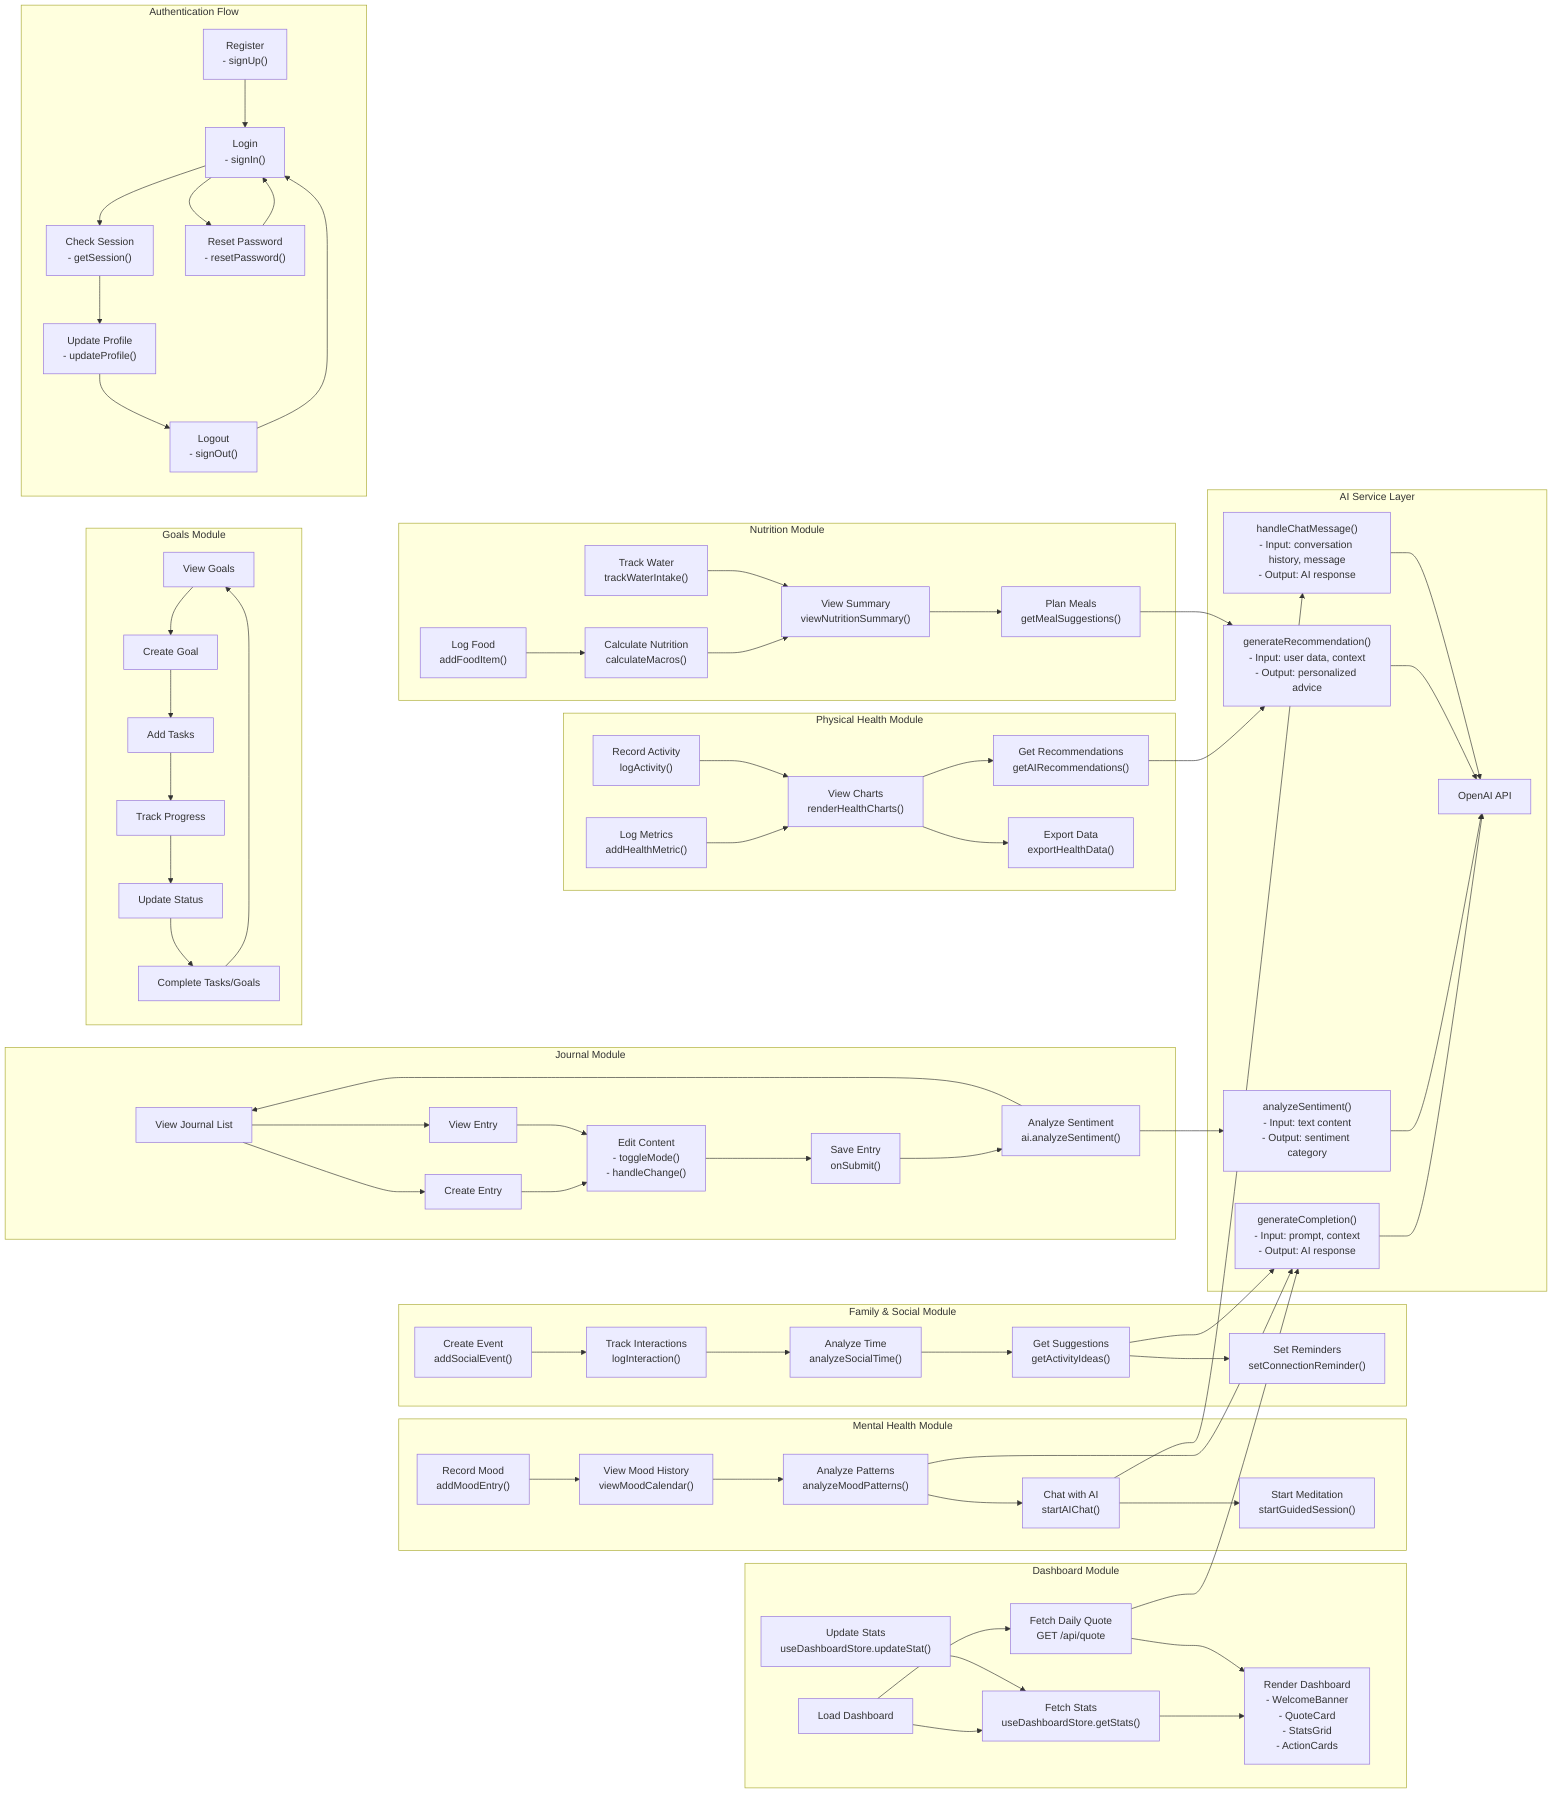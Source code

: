 flowchart LR
    subgraph "Dashboard Module"
        DB_Load["Load Dashboard"]
        DB_FetchStats["Fetch Stats\nuseDashboardStore.getStats()"]
        DB_FetchQuote["Fetch Daily Quote\nGET /api/quote"]
        DB_Render["Render Dashboard\n- WelcomeBanner\n- QuoteCard\n- StatsGrid\n- ActionCards"]
        DB_Update["Update Stats\nuseDashboardStore.updateStat()"]
        
        DB_Load --> DB_FetchStats
        DB_Load --> DB_FetchQuote
        DB_FetchStats --> DB_Render
        DB_FetchQuote --> DB_Render
        DB_Update --> DB_FetchStats
    end
    
    subgraph "Journal Module"
        J_List["View Journal List"]
        J_Create["Create Entry"]
        J_Edit["Edit Content\n- toggleMode()\n- handleChange()"]
        J_Save["Save Entry\nonSubmit()"]
        J_Analyze["Analyze Sentiment\nai.analyzeSentiment()"]
        J_View["View Entry"]
        
        J_List --> J_View
        J_List --> J_Create
        J_Create --> J_Edit
        J_View --> J_Edit
        J_Edit --> J_Save
        J_Save --> J_Analyze
        J_Analyze --> J_List
    end
    
    subgraph "Goals Module"
        G_List["View Goals"]
        G_Create["Create Goal"]
        G_AddTask["Add Tasks"]
        G_Track["Track Progress"]
        G_Update["Update Status"]
        G_Complete["Complete Tasks/Goals"]
        
        G_List --> G_Create
        G_Create --> G_AddTask
        G_AddTask --> G_Track
        G_Track --> G_Update
        G_Update --> G_Complete
        G_Complete --> G_List
    end
    
    subgraph "Mental Health Module"
        MH_Record["Record Mood\naddMoodEntry()"]
        MH_View["View Mood History\nviewMoodCalendar()"]
        MH_Chat["Chat with AI\nstartAIChat()"]
        MH_Analyze["Analyze Patterns\nanalyzeMoodPatterns()"]
        MH_Meditate["Start Meditation\nstartGuidedSession()"]
        
        MH_Record --> MH_View
        MH_View --> MH_Analyze
        MH_Analyze --> MH_Chat
        MH_Chat --> MH_Meditate
    end
    
    subgraph "Physical Health Module"
        PH_Log["Log Metrics\naddHealthMetric()"]
        PH_Activity["Record Activity\nlogActivity()"]
        PH_Chart["View Charts\nrenderHealthCharts()"]
        PH_Recommend["Get Recommendations\ngetAIRecommendations()"]
        PH_Export["Export Data\nexportHealthData()"]
        
        PH_Log --> PH_Chart
        PH_Activity --> PH_Chart
        PH_Chart --> PH_Recommend
        PH_Chart --> PH_Export
    end
    
    subgraph "Nutrition Module"
        N_Log["Log Food\naddFoodItem()"]
        N_Calculate["Calculate Nutrition\ncalculateMacros()"]
        N_Track["Track Water\ntrackWaterIntake()"]
        N_View["View Summary\nviewNutritionSummary()"]
        N_Plan["Plan Meals\ngetMealSuggestions()"]
        
        N_Log --> N_Calculate
        N_Calculate --> N_View
        N_Track --> N_View
        N_View --> N_Plan
    end
    
    subgraph "Family & Social Module"
        S_Event["Create Event\naddSocialEvent()"]
        S_Track["Track Interactions\nlogInteraction()"]
        S_Analyze["Analyze Time\nanalyzeSocialTime()"]
        S_Suggest["Get Suggestions\ngetActivityIdeas()"]
        S_Reminder["Set Reminders\nsetConnectionReminder()"]
        
        S_Event --> S_Track
        S_Track --> S_Analyze
        S_Analyze --> S_Suggest
        S_Suggest --> S_Reminder
    end
    
    subgraph "AI Service Layer"
        AI_Complete["generateCompletion()\n- Input: prompt, context\n- Output: AI response"]
        AI_Sentiment["analyzeSentiment()\n- Input: text content\n- Output: sentiment category"]
        AI_Recommend["generateRecommendation()\n- Input: user data, context\n- Output: personalized advice"] 
        AI_Chat["handleChatMessage()\n- Input: conversation history, message\n- Output: AI response"]
        
        OpenAI["OpenAI API"]
        
        AI_Complete --> OpenAI
        AI_Sentiment --> OpenAI
        AI_Recommend --> OpenAI
        AI_Chat --> OpenAI
    end
    
    subgraph "Authentication Flow"
        Auth_Register["Register\n- signUp()"]
        Auth_Login["Login\n- signIn()"]
        Auth_Session["Check Session\n- getSession()"]
        Auth_Logout["Logout\n- signOut()"]
        Auth_Reset["Reset Password\n- resetPassword()"]
        Auth_Update["Update Profile\n- updateProfile()"]
        
        Auth_Register --> Auth_Login
        Auth_Login --> Auth_Session
        Auth_Session --> Auth_Update
        Auth_Update --> Auth_Logout
        Auth_Logout --> Auth_Login
        Auth_Login --> Auth_Reset
        Auth_Reset --> Auth_Login
    end
    
    %% Connect modules to AI Services
    J_Analyze --> AI_Sentiment
    MH_Chat --> AI_Chat
    MH_Analyze --> AI_Complete
    PH_Recommend --> AI_Recommend
    N_Plan --> AI_Recommend
    S_Suggest --> AI_Complete
    DB_FetchQuote --> AI_Complete